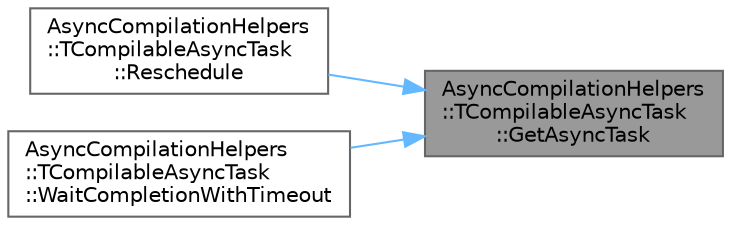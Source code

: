 digraph "AsyncCompilationHelpers::TCompilableAsyncTask::GetAsyncTask"
{
 // INTERACTIVE_SVG=YES
 // LATEX_PDF_SIZE
  bgcolor="transparent";
  edge [fontname=Helvetica,fontsize=10,labelfontname=Helvetica,labelfontsize=10];
  node [fontname=Helvetica,fontsize=10,shape=box,height=0.2,width=0.4];
  rankdir="RL";
  Node1 [id="Node000001",label="AsyncCompilationHelpers\l::TCompilableAsyncTask\l::GetAsyncTask",height=0.2,width=0.4,color="gray40", fillcolor="grey60", style="filled", fontcolor="black",tooltip=" "];
  Node1 -> Node2 [id="edge1_Node000001_Node000002",dir="back",color="steelblue1",style="solid",tooltip=" "];
  Node2 [id="Node000002",label="AsyncCompilationHelpers\l::TCompilableAsyncTask\l::Reschedule",height=0.2,width=0.4,color="grey40", fillcolor="white", style="filled",URL="$d6/df9/classAsyncCompilationHelpers_1_1TCompilableAsyncTask.html#a43e4e939e2871d19c209f86d956990aa",tooltip=" "];
  Node1 -> Node3 [id="edge2_Node000001_Node000003",dir="back",color="steelblue1",style="solid",tooltip=" "];
  Node3 [id="Node000003",label="AsyncCompilationHelpers\l::TCompilableAsyncTask\l::WaitCompletionWithTimeout",height=0.2,width=0.4,color="grey40", fillcolor="white", style="filled",URL="$d6/df9/classAsyncCompilationHelpers_1_1TCompilableAsyncTask.html#a9185f1e4a7e4e39b7ffb035a8197d04f",tooltip=" "];
}
